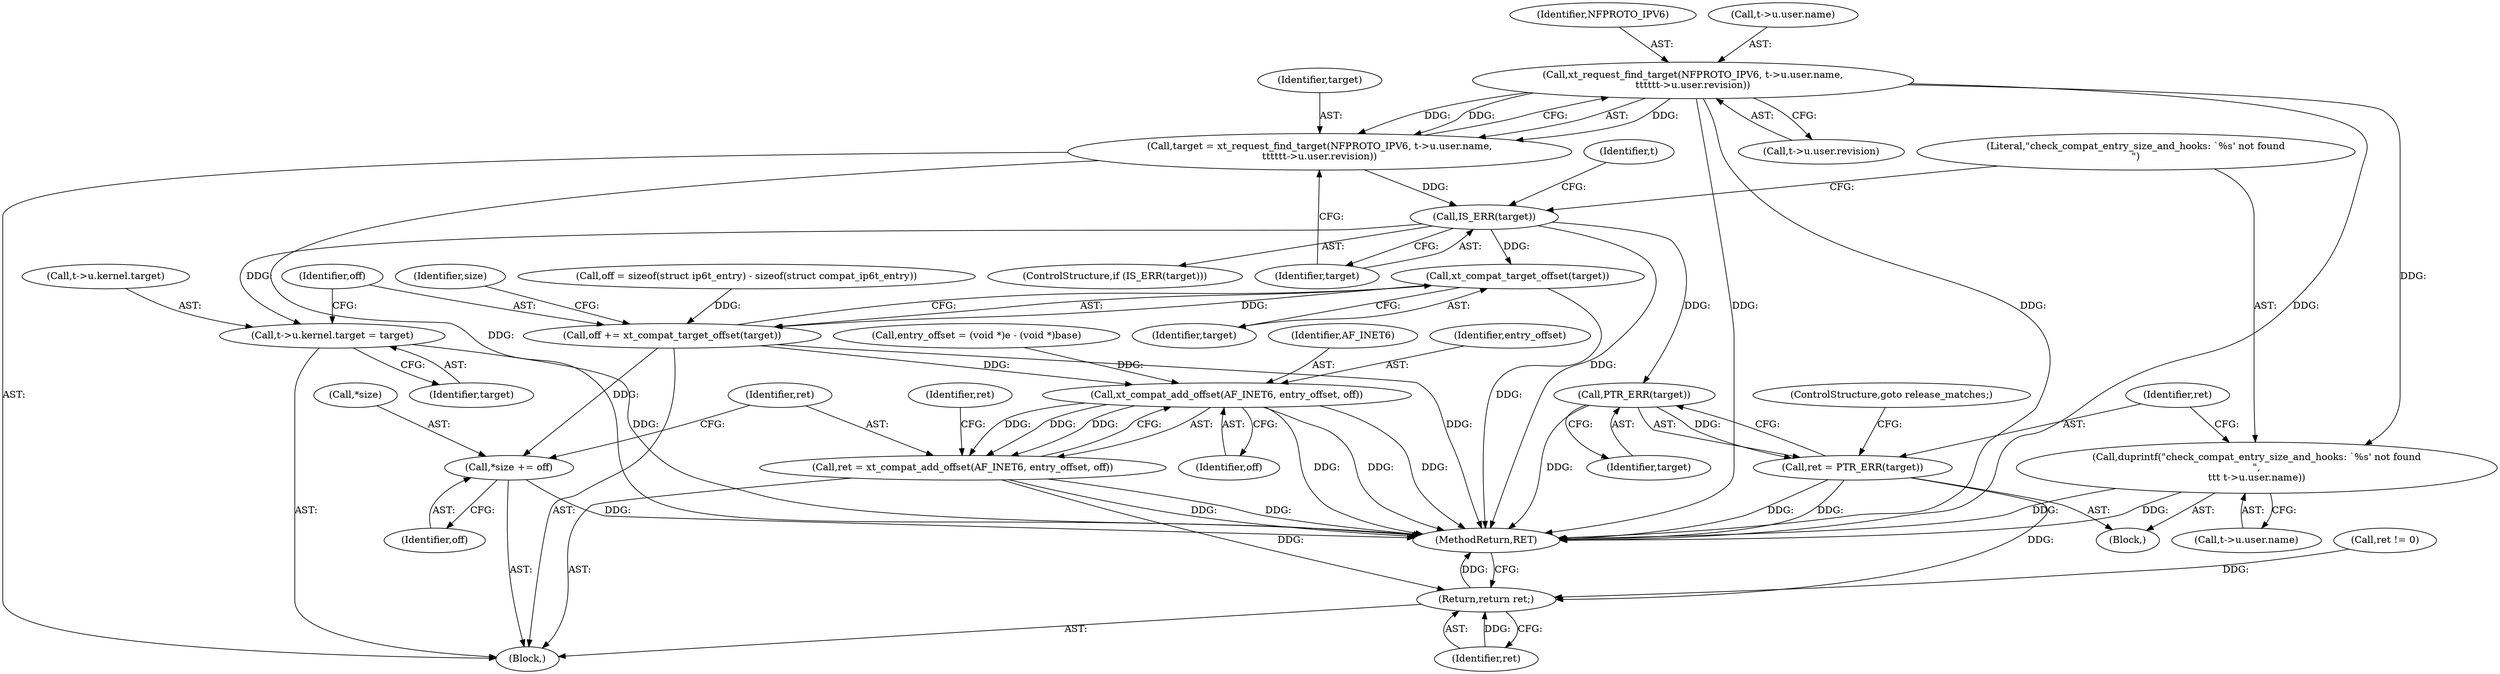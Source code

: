 digraph "0_linux_6e94e0cfb0887e4013b3b930fa6ab1fe6bb6ba91_3@pointer" {
"1000206" [label="(Call,xt_request_find_target(NFPROTO_IPV6, t->u.user.name,\n\t\t\t\t\tt->u.user.revision))"];
"1000204" [label="(Call,target = xt_request_find_target(NFPROTO_IPV6, t->u.user.name,\n\t\t\t\t\tt->u.user.revision))"];
"1000223" [label="(Call,IS_ERR(target))"];
"1000237" [label="(Call,PTR_ERR(target))"];
"1000235" [label="(Call,ret = PTR_ERR(target))"];
"1000360" [label="(Return,return ret;)"];
"1000240" [label="(Call,t->u.kernel.target = target)"];
"1000251" [label="(Call,xt_compat_target_offset(target))"];
"1000249" [label="(Call,off += xt_compat_target_offset(target))"];
"1000253" [label="(Call,*size += off)"];
"1000259" [label="(Call,xt_compat_add_offset(AF_INET6, entry_offset, off))"];
"1000257" [label="(Call,ret = xt_compat_add_offset(AF_INET6, entry_offset, off))"];
"1000226" [label="(Call,duprintf(\"check_compat_entry_size_and_hooks: `%s' not found\n\",\n\t\t\t t->u.user.name))"];
"1000258" [label="(Identifier,ret)"];
"1000222" [label="(ControlStructure,if (IS_ERR(target)))"];
"1000248" [label="(Identifier,target)"];
"1000112" [label="(Block,)"];
"1000240" [label="(Call,t->u.kernel.target = target)"];
"1000239" [label="(ControlStructure,goto release_matches;)"];
"1000241" [label="(Call,t->u.kernel.target)"];
"1000254" [label="(Call,*size)"];
"1000252" [label="(Identifier,target)"];
"1000255" [label="(Identifier,size)"];
"1000262" [label="(Identifier,off)"];
"1000205" [label="(Identifier,target)"];
"1000194" [label="(Call,ret != 0)"];
"1000235" [label="(Call,ret = PTR_ERR(target))"];
"1000207" [label="(Identifier,NFPROTO_IPV6)"];
"1000261" [label="(Identifier,entry_offset)"];
"1000251" [label="(Call,xt_compat_target_offset(target))"];
"1000257" [label="(Call,ret = xt_compat_add_offset(AF_INET6, entry_offset, off))"];
"1000226" [label="(Call,duprintf(\"check_compat_entry_size_and_hooks: `%s' not found\n\",\n\t\t\t t->u.user.name))"];
"1000223" [label="(Call,IS_ERR(target))"];
"1000169" [label="(Call,entry_offset = (void *)e - (void *)base)"];
"1000208" [label="(Call,t->u.user.name)"];
"1000237" [label="(Call,PTR_ERR(target))"];
"1000360" [label="(Return,return ret;)"];
"1000206" [label="(Call,xt_request_find_target(NFPROTO_IPV6, t->u.user.name,\n\t\t\t\t\tt->u.user.revision))"];
"1000249" [label="(Call,off += xt_compat_target_offset(target))"];
"1000228" [label="(Call,t->u.user.name)"];
"1000162" [label="(Call,off = sizeof(struct ip6t_entry) - sizeof(struct compat_ip6t_entry))"];
"1000225" [label="(Block,)"];
"1000204" [label="(Call,target = xt_request_find_target(NFPROTO_IPV6, t->u.user.name,\n\t\t\t\t\tt->u.user.revision))"];
"1000227" [label="(Literal,\"check_compat_entry_size_and_hooks: `%s' not found\n\")"];
"1000236" [label="(Identifier,ret)"];
"1000264" [label="(Identifier,ret)"];
"1000215" [label="(Call,t->u.user.revision)"];
"1000361" [label="(Identifier,ret)"];
"1000256" [label="(Identifier,off)"];
"1000259" [label="(Call,xt_compat_add_offset(AF_INET6, entry_offset, off))"];
"1000362" [label="(MethodReturn,RET)"];
"1000250" [label="(Identifier,off)"];
"1000253" [label="(Call,*size += off)"];
"1000224" [label="(Identifier,target)"];
"1000260" [label="(Identifier,AF_INET6)"];
"1000244" [label="(Identifier,t)"];
"1000238" [label="(Identifier,target)"];
"1000206" -> "1000204"  [label="AST: "];
"1000206" -> "1000215"  [label="CFG: "];
"1000207" -> "1000206"  [label="AST: "];
"1000208" -> "1000206"  [label="AST: "];
"1000215" -> "1000206"  [label="AST: "];
"1000204" -> "1000206"  [label="CFG: "];
"1000206" -> "1000362"  [label="DDG: "];
"1000206" -> "1000362"  [label="DDG: "];
"1000206" -> "1000362"  [label="DDG: "];
"1000206" -> "1000204"  [label="DDG: "];
"1000206" -> "1000204"  [label="DDG: "];
"1000206" -> "1000204"  [label="DDG: "];
"1000206" -> "1000226"  [label="DDG: "];
"1000204" -> "1000112"  [label="AST: "];
"1000205" -> "1000204"  [label="AST: "];
"1000224" -> "1000204"  [label="CFG: "];
"1000204" -> "1000362"  [label="DDG: "];
"1000204" -> "1000223"  [label="DDG: "];
"1000223" -> "1000222"  [label="AST: "];
"1000223" -> "1000224"  [label="CFG: "];
"1000224" -> "1000223"  [label="AST: "];
"1000227" -> "1000223"  [label="CFG: "];
"1000244" -> "1000223"  [label="CFG: "];
"1000223" -> "1000362"  [label="DDG: "];
"1000223" -> "1000237"  [label="DDG: "];
"1000223" -> "1000240"  [label="DDG: "];
"1000223" -> "1000251"  [label="DDG: "];
"1000237" -> "1000235"  [label="AST: "];
"1000237" -> "1000238"  [label="CFG: "];
"1000238" -> "1000237"  [label="AST: "];
"1000235" -> "1000237"  [label="CFG: "];
"1000237" -> "1000362"  [label="DDG: "];
"1000237" -> "1000235"  [label="DDG: "];
"1000235" -> "1000225"  [label="AST: "];
"1000236" -> "1000235"  [label="AST: "];
"1000239" -> "1000235"  [label="CFG: "];
"1000235" -> "1000362"  [label="DDG: "];
"1000235" -> "1000362"  [label="DDG: "];
"1000235" -> "1000360"  [label="DDG: "];
"1000360" -> "1000112"  [label="AST: "];
"1000360" -> "1000361"  [label="CFG: "];
"1000361" -> "1000360"  [label="AST: "];
"1000362" -> "1000360"  [label="CFG: "];
"1000360" -> "1000362"  [label="DDG: "];
"1000361" -> "1000360"  [label="DDG: "];
"1000194" -> "1000360"  [label="DDG: "];
"1000257" -> "1000360"  [label="DDG: "];
"1000240" -> "1000112"  [label="AST: "];
"1000240" -> "1000248"  [label="CFG: "];
"1000241" -> "1000240"  [label="AST: "];
"1000248" -> "1000240"  [label="AST: "];
"1000250" -> "1000240"  [label="CFG: "];
"1000240" -> "1000362"  [label="DDG: "];
"1000251" -> "1000249"  [label="AST: "];
"1000251" -> "1000252"  [label="CFG: "];
"1000252" -> "1000251"  [label="AST: "];
"1000249" -> "1000251"  [label="CFG: "];
"1000251" -> "1000362"  [label="DDG: "];
"1000251" -> "1000249"  [label="DDG: "];
"1000249" -> "1000112"  [label="AST: "];
"1000250" -> "1000249"  [label="AST: "];
"1000255" -> "1000249"  [label="CFG: "];
"1000249" -> "1000362"  [label="DDG: "];
"1000162" -> "1000249"  [label="DDG: "];
"1000249" -> "1000253"  [label="DDG: "];
"1000249" -> "1000259"  [label="DDG: "];
"1000253" -> "1000112"  [label="AST: "];
"1000253" -> "1000256"  [label="CFG: "];
"1000254" -> "1000253"  [label="AST: "];
"1000256" -> "1000253"  [label="AST: "];
"1000258" -> "1000253"  [label="CFG: "];
"1000253" -> "1000362"  [label="DDG: "];
"1000259" -> "1000257"  [label="AST: "];
"1000259" -> "1000262"  [label="CFG: "];
"1000260" -> "1000259"  [label="AST: "];
"1000261" -> "1000259"  [label="AST: "];
"1000262" -> "1000259"  [label="AST: "];
"1000257" -> "1000259"  [label="CFG: "];
"1000259" -> "1000362"  [label="DDG: "];
"1000259" -> "1000362"  [label="DDG: "];
"1000259" -> "1000362"  [label="DDG: "];
"1000259" -> "1000257"  [label="DDG: "];
"1000259" -> "1000257"  [label="DDG: "];
"1000259" -> "1000257"  [label="DDG: "];
"1000169" -> "1000259"  [label="DDG: "];
"1000257" -> "1000112"  [label="AST: "];
"1000258" -> "1000257"  [label="AST: "];
"1000264" -> "1000257"  [label="CFG: "];
"1000257" -> "1000362"  [label="DDG: "];
"1000257" -> "1000362"  [label="DDG: "];
"1000226" -> "1000225"  [label="AST: "];
"1000226" -> "1000228"  [label="CFG: "];
"1000227" -> "1000226"  [label="AST: "];
"1000228" -> "1000226"  [label="AST: "];
"1000236" -> "1000226"  [label="CFG: "];
"1000226" -> "1000362"  [label="DDG: "];
"1000226" -> "1000362"  [label="DDG: "];
}
